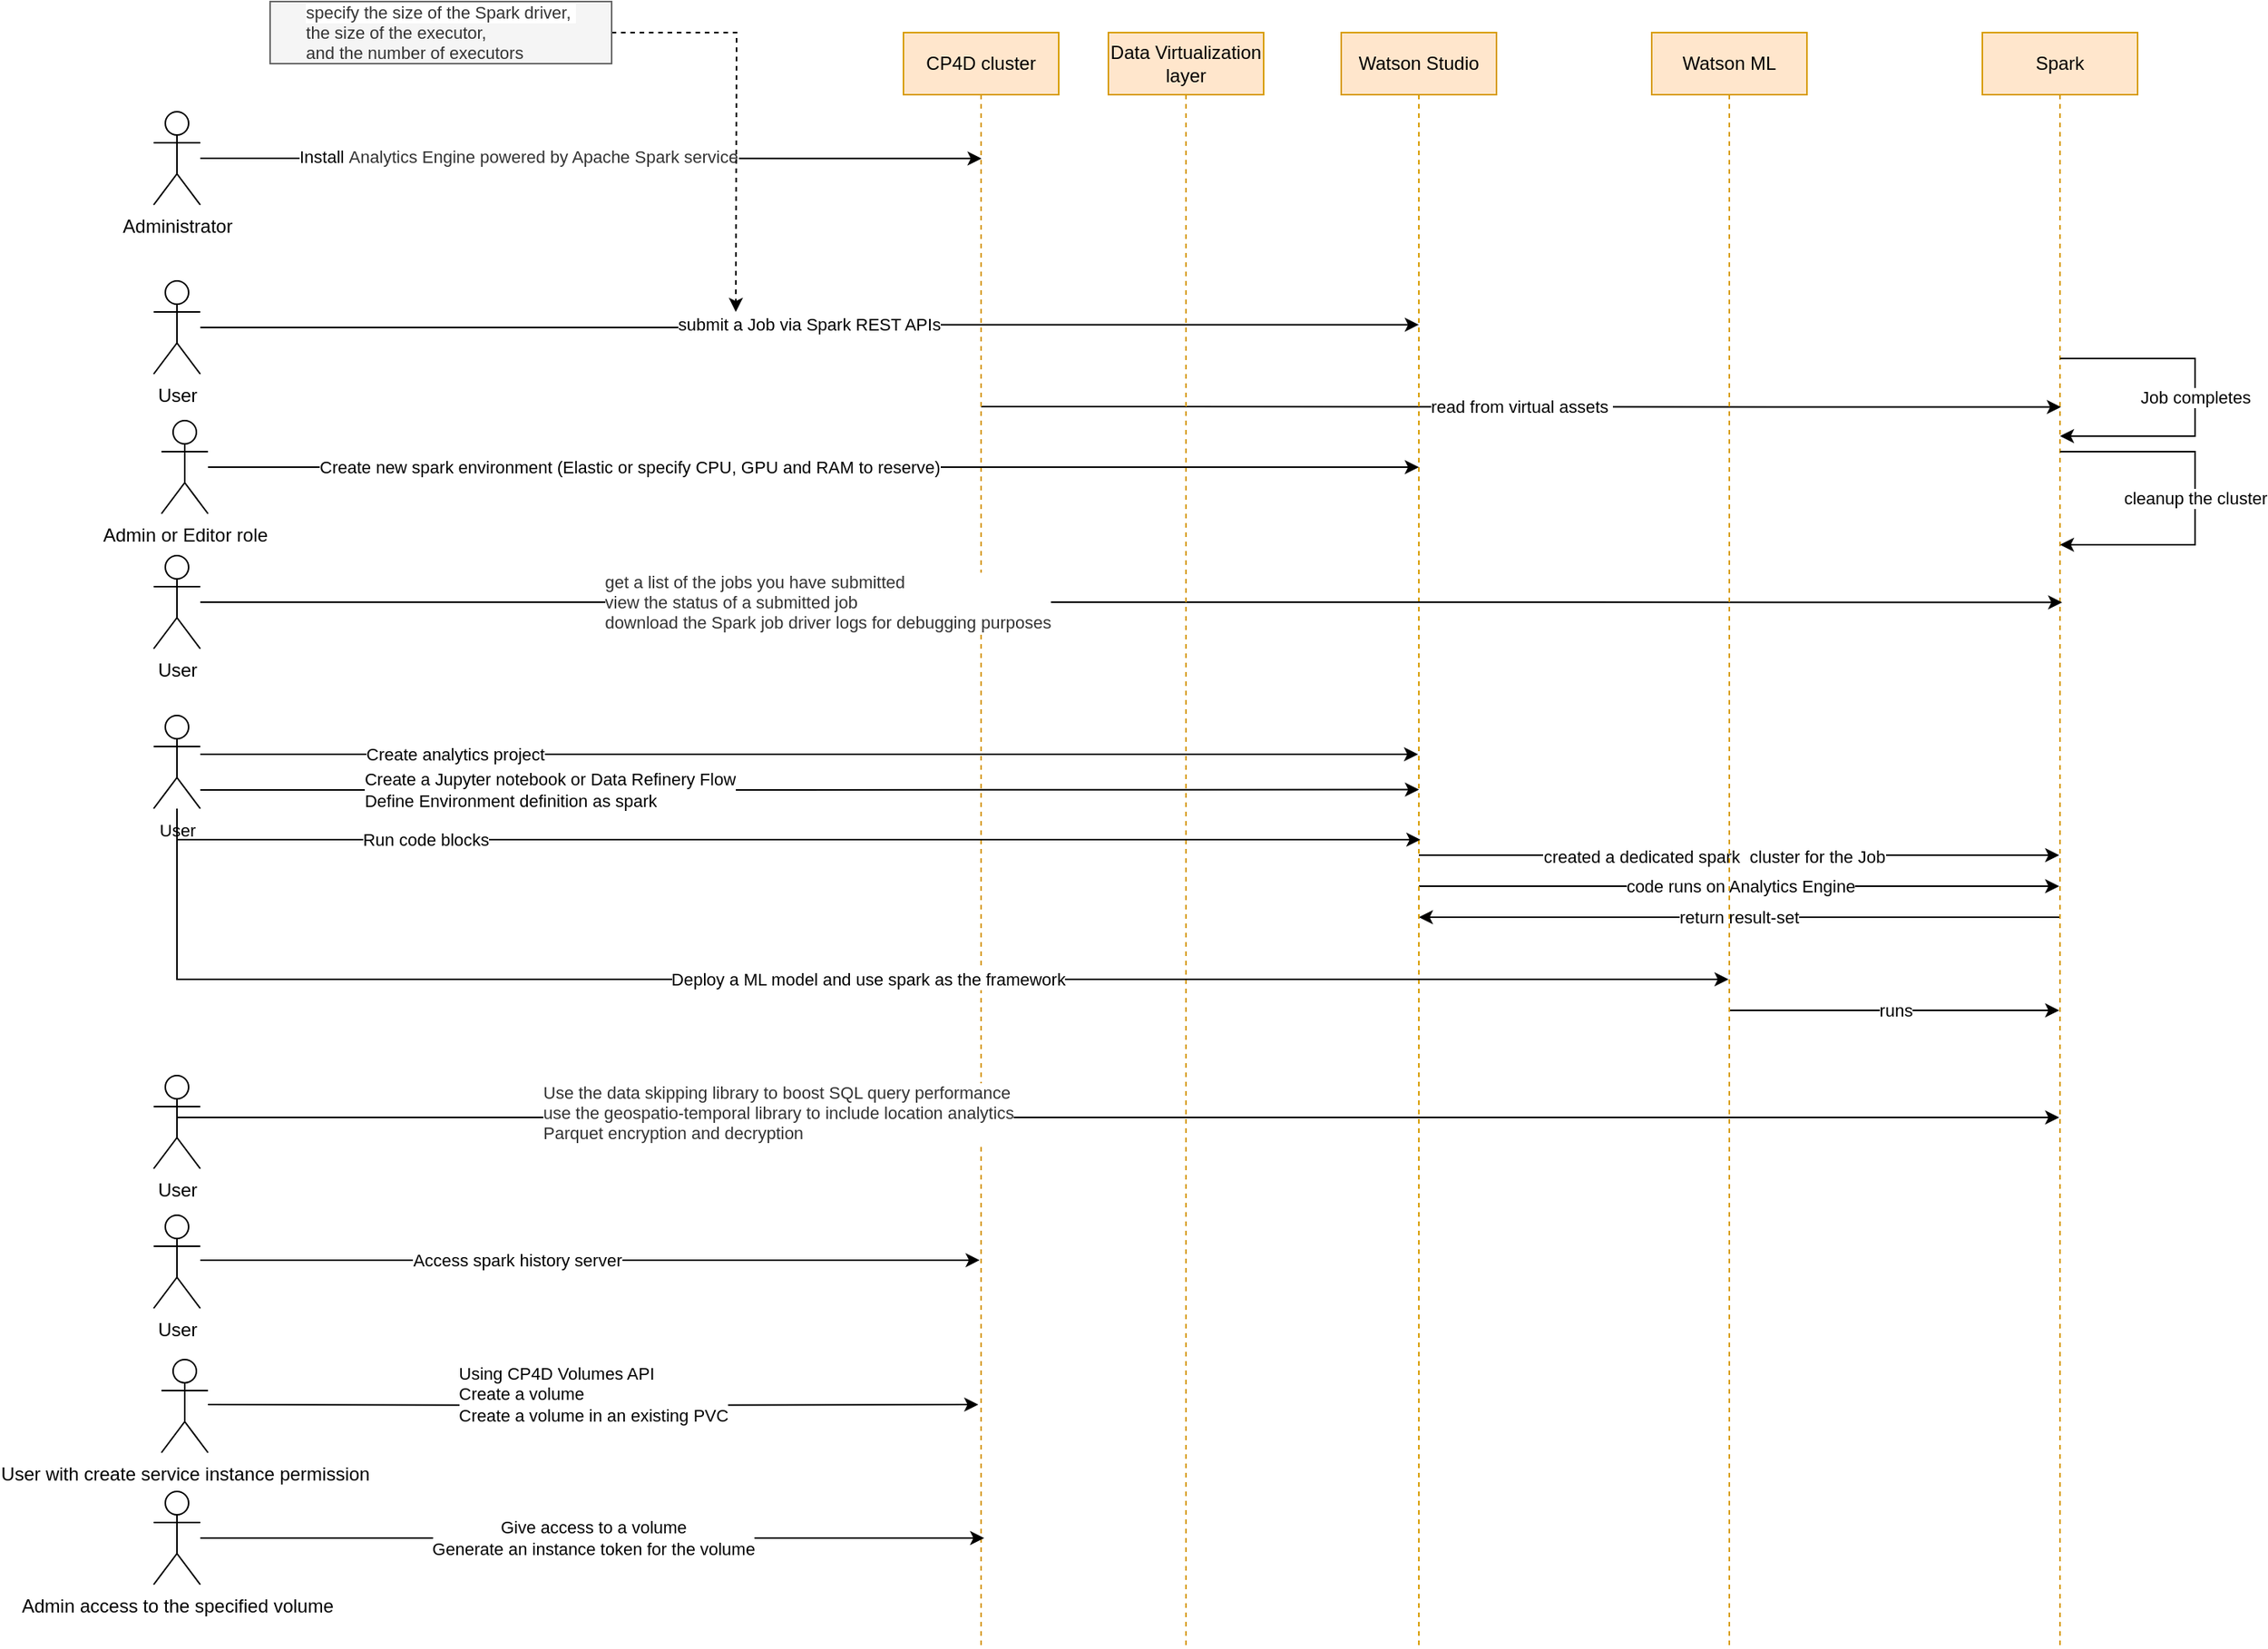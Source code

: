 <mxfile version="13.4.9" type="github">
  <diagram id="fRb64ITn-hyFE03eq-Tl" name="Page-1">
    <mxGraphModel dx="1541" dy="358" grid="1" gridSize="10" guides="1" tooltips="1" connect="1" arrows="1" fold="1" page="1" pageScale="1" pageWidth="850" pageHeight="1100" math="0" shadow="0">
      <root>
        <mxCell id="0" />
        <mxCell id="1" parent="0" />
        <mxCell id="ptp_p24TcaEws-BEJlRB-4" value="&lt;font style=&quot;font-size: 11px&quot;&gt;Install&amp;nbsp;&lt;span style=&quot;color: rgb(50 , 50 , 50)&quot;&gt;Analytics Engine powered by Apache Spark service&lt;/span&gt;&lt;/font&gt;&lt;br&gt;" style="edgeStyle=orthogonalEdgeStyle;rounded=0;orthogonalLoop=1;jettySize=auto;html=1;entryX=0.503;entryY=0.078;entryDx=0;entryDy=0;entryPerimeter=0;align=left;" parent="1" source="ptp_p24TcaEws-BEJlRB-1" target="ptp_p24TcaEws-BEJlRB-3" edge="1">
          <mxGeometry x="-0.721" y="1" relative="1" as="geometry">
            <mxPoint x="-8" as="offset" />
          </mxGeometry>
        </mxCell>
        <mxCell id="ptp_p24TcaEws-BEJlRB-1" value="Administrator" style="shape=umlActor;verticalLabelPosition=bottom;verticalAlign=top;html=1;outlineConnect=0;" parent="1" vertex="1">
          <mxGeometry x="-45" y="91" width="30" height="60" as="geometry" />
        </mxCell>
        <mxCell id="WIxMcaQrRro8mzeanzOV-9" value="return result-set" style="edgeStyle=orthogonalEdgeStyle;rounded=0;orthogonalLoop=1;jettySize=auto;html=1;startArrow=none;startFill=0;" parent="1" source="ptp_p24TcaEws-BEJlRB-2" target="ptp_p24TcaEws-BEJlRB-11" edge="1">
          <mxGeometry relative="1" as="geometry">
            <Array as="points">
              <mxPoint x="1040" y="610" />
              <mxPoint x="1040" y="610" />
            </Array>
          </mxGeometry>
        </mxCell>
        <mxCell id="ptp_p24TcaEws-BEJlRB-2" value="Spark" style="shape=umlLifeline;perimeter=lifelinePerimeter;whiteSpace=wrap;html=1;container=1;collapsible=0;recursiveResize=0;outlineConnect=0;fillColor=#ffe6cc;strokeColor=#d79b00;" parent="1" vertex="1">
          <mxGeometry x="1133" y="40" width="100" height="1040" as="geometry" />
        </mxCell>
        <mxCell id="WIxMcaQrRro8mzeanzOV-1" value="read from virtual assets&amp;nbsp;" style="edgeStyle=orthogonalEdgeStyle;rounded=0;orthogonalLoop=1;jettySize=auto;html=1;entryX=0.506;entryY=0.232;entryDx=0;entryDy=0;entryPerimeter=0;" parent="1" source="ptp_p24TcaEws-BEJlRB-3" target="ptp_p24TcaEws-BEJlRB-2" edge="1">
          <mxGeometry relative="1" as="geometry">
            <Array as="points">
              <mxPoint x="560" y="281" />
              <mxPoint x="560" y="281" />
            </Array>
          </mxGeometry>
        </mxCell>
        <mxCell id="ptp_p24TcaEws-BEJlRB-3" value="CP4D cluster" style="shape=umlLifeline;perimeter=lifelinePerimeter;whiteSpace=wrap;html=1;container=1;collapsible=0;recursiveResize=0;outlineConnect=0;fillColor=#ffe6cc;strokeColor=#d79b00;" parent="1" vertex="1">
          <mxGeometry x="438" y="40" width="100" height="1040" as="geometry" />
        </mxCell>
        <mxCell id="ptp_p24TcaEws-BEJlRB-7" value="&lt;div style=&quot;text-align: left&quot;&gt;submit a Job via Spark REST APIs&lt;/div&gt;" style="edgeStyle=orthogonalEdgeStyle;rounded=0;orthogonalLoop=1;jettySize=auto;html=1;entryX=0.5;entryY=0.181;entryDx=0;entryDy=0;entryPerimeter=0;" parent="1" source="ptp_p24TcaEws-BEJlRB-5" target="ptp_p24TcaEws-BEJlRB-11" edge="1">
          <mxGeometry relative="1" as="geometry" />
        </mxCell>
        <mxCell id="ptp_p24TcaEws-BEJlRB-5" value="User" style="shape=umlActor;verticalLabelPosition=bottom;verticalAlign=top;html=1;outlineConnect=0;" parent="1" vertex="1">
          <mxGeometry x="-45" y="200" width="30" height="60" as="geometry" />
        </mxCell>
        <mxCell id="ptp_p24TcaEws-BEJlRB-9" value="Job completes" style="edgeStyle=orthogonalEdgeStyle;rounded=0;orthogonalLoop=1;jettySize=auto;html=1;" parent="1" source="ptp_p24TcaEws-BEJlRB-2" target="ptp_p24TcaEws-BEJlRB-2" edge="1">
          <mxGeometry relative="1" as="geometry">
            <Array as="points">
              <mxPoint x="1270" y="250" />
              <mxPoint x="1270" y="300" />
            </Array>
          </mxGeometry>
        </mxCell>
        <mxCell id="ptp_p24TcaEws-BEJlRB-10" value="cleanup the cluster" style="edgeStyle=orthogonalEdgeStyle;rounded=0;orthogonalLoop=1;jettySize=auto;html=1;" parent="1" source="ptp_p24TcaEws-BEJlRB-2" target="ptp_p24TcaEws-BEJlRB-2" edge="1">
          <mxGeometry relative="1" as="geometry">
            <Array as="points">
              <mxPoint x="1270" y="310" />
              <mxPoint x="1270" y="370" />
            </Array>
          </mxGeometry>
        </mxCell>
        <mxCell id="ptp_p24TcaEws-BEJlRB-12" style="edgeStyle=orthogonalEdgeStyle;rounded=0;orthogonalLoop=1;jettySize=auto;html=1;" parent="1" source="ptp_p24TcaEws-BEJlRB-11" target="ptp_p24TcaEws-BEJlRB-2" edge="1">
          <mxGeometry relative="1" as="geometry">
            <Array as="points">
              <mxPoint x="1070" y="570" />
              <mxPoint x="1070" y="570" />
            </Array>
          </mxGeometry>
        </mxCell>
        <mxCell id="ptp_p24TcaEws-BEJlRB-13" value="created a dedicated spark&amp;nbsp; cluster for the Job" style="edgeLabel;html=1;align=center;verticalAlign=middle;resizable=0;points=[];" parent="ptp_p24TcaEws-BEJlRB-12" vertex="1" connectable="0">
          <mxGeometry x="-0.206" y="-1" relative="1" as="geometry">
            <mxPoint x="26.07" as="offset" />
          </mxGeometry>
        </mxCell>
        <mxCell id="WIxMcaQrRro8mzeanzOV-8" value="code runs on Analytics Engine" style="edgeStyle=orthogonalEdgeStyle;rounded=0;orthogonalLoop=1;jettySize=auto;html=1;" parent="1" source="ptp_p24TcaEws-BEJlRB-11" target="ptp_p24TcaEws-BEJlRB-2" edge="1">
          <mxGeometry relative="1" as="geometry">
            <mxPoint x="770" y="580" as="sourcePoint" />
            <mxPoint x="1009.5" y="566" as="targetPoint" />
            <Array as="points">
              <mxPoint x="1070" y="590" />
              <mxPoint x="1070" y="590" />
            </Array>
          </mxGeometry>
        </mxCell>
        <mxCell id="ptp_p24TcaEws-BEJlRB-11" value="Watson Studio" style="shape=umlLifeline;perimeter=lifelinePerimeter;whiteSpace=wrap;html=1;container=1;collapsible=0;recursiveResize=0;outlineConnect=0;fillColor=#ffe6cc;strokeColor=#d79b00;" parent="1" vertex="1">
          <mxGeometry x="720" y="40" width="100" height="1040" as="geometry" />
        </mxCell>
        <mxCell id="ptp_p24TcaEws-BEJlRB-15" style="edgeStyle=orthogonalEdgeStyle;rounded=0;orthogonalLoop=1;jettySize=auto;html=1;dashed=1;" parent="1" source="ptp_p24TcaEws-BEJlRB-14" edge="1">
          <mxGeometry relative="1" as="geometry">
            <mxPoint x="330" y="220" as="targetPoint" />
          </mxGeometry>
        </mxCell>
        <mxCell id="ptp_p24TcaEws-BEJlRB-14" value="&lt;div style=&quot;font-size: 11px ; background-color: rgb(255 , 255 , 255) ; text-align: left&quot;&gt;&lt;span style=&quot;color: rgb(50 , 50 , 50)&quot;&gt;specify the size of the Spark driver,&amp;nbsp;&lt;/span&gt;&lt;/div&gt;&lt;span style=&quot;font-size: 11px ; background-color: rgb(255 , 255 , 255) ; color: rgb(50 , 50 , 50)&quot;&gt;&lt;div style=&quot;text-align: left&quot;&gt;the size of the executor,&amp;nbsp;&lt;/div&gt;&lt;div style=&quot;text-align: left&quot;&gt;and the number of executors&lt;/div&gt;&lt;/span&gt;" style="text;html=1;strokeColor=#666666;fillColor=#f5f5f5;align=center;verticalAlign=middle;whiteSpace=wrap;rounded=0;fontColor=#333333;" parent="1" vertex="1">
          <mxGeometry x="30" y="20" width="220" height="40" as="geometry" />
        </mxCell>
        <mxCell id="ptp_p24TcaEws-BEJlRB-17" style="edgeStyle=orthogonalEdgeStyle;rounded=0;orthogonalLoop=1;jettySize=auto;html=1;entryX=0.514;entryY=0.353;entryDx=0;entryDy=0;entryPerimeter=0;" parent="1" source="ptp_p24TcaEws-BEJlRB-16" target="ptp_p24TcaEws-BEJlRB-2" edge="1">
          <mxGeometry relative="1" as="geometry" />
        </mxCell>
        <mxCell id="ptp_p24TcaEws-BEJlRB-18" value="&lt;div style=&quot;text-align: left&quot;&gt;&lt;span style=&quot;color: rgb(50 , 50 , 50)&quot;&gt;get a list of the jobs you have submitted&lt;/span&gt;&lt;/div&gt;&lt;font style=&quot;font-size: 11px&quot;&gt;&lt;div style=&quot;text-align: left&quot;&gt;&lt;span style=&quot;color: rgb(50 , 50 , 50)&quot;&gt;view the status of a submitted job&lt;/span&gt;&lt;/div&gt;&lt;span style=&quot;color: rgb(50 , 50 , 50)&quot;&gt;&lt;div style=&quot;text-align: left&quot;&gt;download the Spark job driver logs for debugging purposes&lt;/div&gt;&lt;/span&gt;&lt;/font&gt;" style="edgeLabel;html=1;align=center;verticalAlign=middle;resizable=0;points=[];" parent="ptp_p24TcaEws-BEJlRB-17" vertex="1" connectable="0">
          <mxGeometry x="-0.184" y="1" relative="1" as="geometry">
            <mxPoint x="-85.34" y="1.04" as="offset" />
          </mxGeometry>
        </mxCell>
        <mxCell id="ptp_p24TcaEws-BEJlRB-16" value="User" style="shape=umlActor;verticalLabelPosition=bottom;verticalAlign=top;html=1;outlineConnect=0;" parent="1" vertex="1">
          <mxGeometry x="-45" y="377" width="30" height="60" as="geometry" />
        </mxCell>
        <mxCell id="ptp_p24TcaEws-BEJlRB-20" style="edgeStyle=orthogonalEdgeStyle;rounded=0;orthogonalLoop=1;jettySize=auto;html=1;exitX=0.5;exitY=0.5;exitDx=0;exitDy=0;exitPerimeter=0;" parent="1" source="ptp_p24TcaEws-BEJlRB-19" edge="1">
          <mxGeometry relative="1" as="geometry">
            <mxPoint x="-15" y="694" as="sourcePoint" />
            <mxPoint x="1182.5" y="739" as="targetPoint" />
            <Array as="points">
              <mxPoint x="-30" y="739" />
            </Array>
          </mxGeometry>
        </mxCell>
        <mxCell id="ptp_p24TcaEws-BEJlRB-21" value="&lt;div&gt;&lt;span style=&quot;color: rgb(50 , 50 , 50)&quot;&gt;Use the data skipping library to boost SQL query performance&lt;/span&gt;&lt;/div&gt;&lt;font style=&quot;font-size: 11px&quot;&gt;&lt;div&gt;&lt;span style=&quot;color: rgb(50 , 50 , 50)&quot;&gt;use the geospatio-temporal library to include location analytics&lt;/span&gt;&lt;/div&gt;&lt;span style=&quot;color: rgb(50 , 50 , 50)&quot;&gt;&lt;div&gt;Parquet encryption and decryption&lt;/div&gt;&lt;/span&gt;&lt;/font&gt;" style="edgeLabel;html=1;align=left;verticalAlign=middle;resizable=0;points=[];" parent="ptp_p24TcaEws-BEJlRB-20" vertex="1" connectable="0">
          <mxGeometry x="-0.327" y="3" relative="1" as="geometry">
            <mxPoint x="-172.07" y="-0.01" as="offset" />
          </mxGeometry>
        </mxCell>
        <mxCell id="ptp_p24TcaEws-BEJlRB-19" value="User" style="shape=umlActor;verticalLabelPosition=bottom;verticalAlign=top;html=1;outlineConnect=0;" parent="1" vertex="1">
          <mxGeometry x="-45" y="712" width="30" height="60" as="geometry" />
        </mxCell>
        <mxCell id="ptp_p24TcaEws-BEJlRB-23" style="edgeStyle=orthogonalEdgeStyle;rounded=0;orthogonalLoop=1;jettySize=auto;html=1;entryX=0.491;entryY=0.549;entryDx=0;entryDy=0;entryPerimeter=0;" parent="1" source="ptp_p24TcaEws-BEJlRB-22" edge="1">
          <mxGeometry relative="1" as="geometry">
            <mxPoint x="70" y="830" as="sourcePoint" />
            <mxPoint x="487.1" y="830.96" as="targetPoint" />
            <Array as="points">
              <mxPoint x="80" y="831" />
              <mxPoint x="80" y="831" />
            </Array>
          </mxGeometry>
        </mxCell>
        <mxCell id="ptp_p24TcaEws-BEJlRB-24" value="Access spark history server" style="edgeLabel;html=1;align=center;verticalAlign=middle;resizable=0;points=[];" parent="ptp_p24TcaEws-BEJlRB-23" vertex="1" connectable="0">
          <mxGeometry x="-0.115" y="-18" relative="1" as="geometry">
            <mxPoint x="-18" y="-18" as="offset" />
          </mxGeometry>
        </mxCell>
        <mxCell id="ptp_p24TcaEws-BEJlRB-22" value="User" style="shape=umlActor;verticalLabelPosition=bottom;verticalAlign=top;html=1;outlineConnect=0;" parent="1" vertex="1">
          <mxGeometry x="-45" y="802" width="30" height="60" as="geometry" />
        </mxCell>
        <mxCell id="WIxMcaQrRro8mzeanzOV-2" value="Data Virtualization layer" style="shape=umlLifeline;perimeter=lifelinePerimeter;whiteSpace=wrap;html=1;container=1;collapsible=0;recursiveResize=0;outlineConnect=0;fillColor=#ffe6cc;strokeColor=#d79b00;" parent="1" vertex="1">
          <mxGeometry x="570" y="40" width="100" height="1040" as="geometry" />
        </mxCell>
        <mxCell id="WIxMcaQrRro8mzeanzOV-5" value="Create analytics project" style="edgeStyle=orthogonalEdgeStyle;rounded=0;orthogonalLoop=1;jettySize=auto;html=1;align=left;" parent="1" edge="1">
          <mxGeometry x="-0.426" y="120" relative="1" as="geometry">
            <mxPoint x="-15" y="505" as="sourcePoint" />
            <mxPoint x="769.5" y="505" as="targetPoint" />
            <Array as="points">
              <mxPoint x="210" y="505" />
              <mxPoint x="210" y="505" />
            </Array>
            <mxPoint x="-120" y="120" as="offset" />
          </mxGeometry>
        </mxCell>
        <mxCell id="WIxMcaQrRro8mzeanzOV-7" value="Run code blocks" style="edgeStyle=orthogonalEdgeStyle;rounded=0;orthogonalLoop=1;jettySize=auto;html=1;" parent="1" source="WIxMcaQrRro8mzeanzOV-4" edge="1">
          <mxGeometry x="-0.562" relative="1" as="geometry">
            <mxPoint x="771" y="560" as="targetPoint" />
            <Array as="points">
              <mxPoint x="-30" y="560" />
              <mxPoint x="771" y="560" />
            </Array>
            <mxPoint as="offset" />
          </mxGeometry>
        </mxCell>
        <mxCell id="WIxMcaQrRro8mzeanzOV-11" value="&lt;div style=&quot;text-align: left&quot;&gt;Create a Jupyter notebook or Data Refinery Flow&lt;/div&gt;&lt;div style=&quot;text-align: left&quot;&gt;Define Environment definition as spark&lt;/div&gt;" style="edgeStyle=orthogonalEdgeStyle;rounded=0;orthogonalLoop=1;jettySize=auto;html=1;entryX=0.501;entryY=0.469;entryDx=0;entryDy=0;entryPerimeter=0;startArrow=none;startFill=0;" parent="1" source="WIxMcaQrRro8mzeanzOV-4" target="ptp_p24TcaEws-BEJlRB-11" edge="1">
          <mxGeometry x="-0.376" y="20" relative="1" as="geometry">
            <Array as="points">
              <mxPoint x="230" y="528" />
              <mxPoint x="230" y="528" />
            </Array>
            <mxPoint x="-20" y="20" as="offset" />
          </mxGeometry>
        </mxCell>
        <mxCell id="WIxMcaQrRro8mzeanzOV-14" value="Deploy a ML model and use spark as the framework" style="edgeStyle=orthogonalEdgeStyle;rounded=0;orthogonalLoop=1;jettySize=auto;html=1;startArrow=none;startFill=0;" parent="1" source="WIxMcaQrRro8mzeanzOV-4" target="WIxMcaQrRro8mzeanzOV-12" edge="1">
          <mxGeometry relative="1" as="geometry">
            <Array as="points">
              <mxPoint x="-30" y="650" />
            </Array>
          </mxGeometry>
        </mxCell>
        <mxCell id="WIxMcaQrRro8mzeanzOV-4" value="&lt;font style=&quot;font-size: 11px&quot;&gt;User&lt;/font&gt;" style="shape=umlActor;verticalLabelPosition=bottom;verticalAlign=top;html=1;outlineConnect=0;" parent="1" vertex="1">
          <mxGeometry x="-45" y="480" width="30" height="60" as="geometry" />
        </mxCell>
        <mxCell id="WIxMcaQrRro8mzeanzOV-15" value="runs" style="edgeStyle=orthogonalEdgeStyle;rounded=0;orthogonalLoop=1;jettySize=auto;html=1;startArrow=none;startFill=0;" parent="1" source="WIxMcaQrRro8mzeanzOV-12" target="ptp_p24TcaEws-BEJlRB-2" edge="1">
          <mxGeometry relative="1" as="geometry">
            <Array as="points">
              <mxPoint x="1040" y="670" />
              <mxPoint x="1040" y="670" />
            </Array>
          </mxGeometry>
        </mxCell>
        <mxCell id="WIxMcaQrRro8mzeanzOV-12" value="Watson ML" style="shape=umlLifeline;perimeter=lifelinePerimeter;whiteSpace=wrap;html=1;container=1;collapsible=0;recursiveResize=0;outlineConnect=0;fillColor=#ffe6cc;strokeColor=#d79b00;" parent="1" vertex="1">
          <mxGeometry x="920" y="40" width="100" height="1040" as="geometry" />
        </mxCell>
        <mxCell id="IpGZjdTOuHGOY6pWi05_-4" value="Create new spark environment (Elastic or specify CPU, GPU and RAM to reserve)" style="edgeStyle=orthogonalEdgeStyle;rounded=0;orthogonalLoop=1;jettySize=auto;html=1;align=left;" parent="1" source="IpGZjdTOuHGOY6pWi05_-3" edge="1">
          <mxGeometry x="-0.128" y="270" relative="1" as="geometry">
            <mxPoint x="770" y="320" as="targetPoint" />
            <Array as="points">
              <mxPoint x="330" y="320" />
              <mxPoint x="330" y="320" />
            </Array>
            <mxPoint x="-270" y="270" as="offset" />
          </mxGeometry>
        </mxCell>
        <mxCell id="IpGZjdTOuHGOY6pWi05_-3" value="Admin or Editor role" style="shape=umlActor;verticalLabelPosition=bottom;verticalAlign=top;html=1;outlineConnect=0;" parent="1" vertex="1">
          <mxGeometry x="-40" y="290" width="30" height="60" as="geometry" />
        </mxCell>
        <mxCell id="rc2Kb1e5JDHnzzm5_iBr-2" value="&lt;div style=&quot;text-align: left&quot;&gt;Using CP4D Volumes API&lt;/div&gt;&lt;div style=&quot;text-align: left&quot;&gt;Create a volume&lt;/div&gt;&lt;div style=&quot;text-align: left&quot;&gt;Create a volume in an existing PVC&lt;/div&gt;&lt;div style=&quot;text-align: left&quot;&gt;&lt;br&gt;&lt;/div&gt;" style="edgeStyle=orthogonalEdgeStyle;rounded=0;orthogonalLoop=1;jettySize=auto;html=1;entryX=0.482;entryY=0.85;entryDx=0;entryDy=0;entryPerimeter=0;" edge="1" parent="1" target="ptp_p24TcaEws-BEJlRB-3">
          <mxGeometry relative="1" as="geometry">
            <mxPoint x="-10" y="924.029" as="sourcePoint" />
            <mxPoint x="489.4" y="931.52" as="targetPoint" />
            <Array as="points" />
          </mxGeometry>
        </mxCell>
        <mxCell id="rc2Kb1e5JDHnzzm5_iBr-3" value="Give access to a volume&lt;br&gt;Generate an instance token for the volume" style="edgeStyle=orthogonalEdgeStyle;rounded=0;orthogonalLoop=1;jettySize=auto;html=1;" edge="1" parent="1" source="rc2Kb1e5JDHnzzm5_iBr-4">
          <mxGeometry relative="1" as="geometry">
            <mxPoint x="490" y="1010" as="targetPoint" />
            <Array as="points">
              <mxPoint x="-25" y="1010" />
            </Array>
          </mxGeometry>
        </mxCell>
        <mxCell id="rc2Kb1e5JDHnzzm5_iBr-1" value="User with create service instance permission" style="shape=umlActor;verticalLabelPosition=bottom;verticalAlign=top;html=1;outlineConnect=0;" vertex="1" parent="1">
          <mxGeometry x="-40" y="895" width="30" height="60" as="geometry" />
        </mxCell>
        <mxCell id="rc2Kb1e5JDHnzzm5_iBr-4" value="Admin access to the specified volume" style="shape=umlActor;verticalLabelPosition=bottom;verticalAlign=top;html=1;outlineConnect=0;" vertex="1" parent="1">
          <mxGeometry x="-45" y="980" width="30" height="60" as="geometry" />
        </mxCell>
      </root>
    </mxGraphModel>
  </diagram>
</mxfile>
